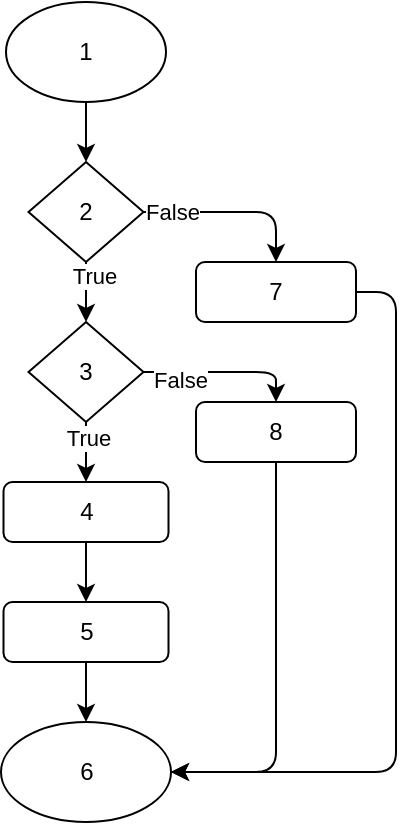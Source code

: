 <mxfile>
    <diagram id="khYlVmTP8MsRO75h5QsF" name="Page-1">
        <mxGraphModel dx="825" dy="779" grid="1" gridSize="10" guides="1" tooltips="1" connect="1" arrows="1" fold="1" page="1" pageScale="1" pageWidth="827" pageHeight="1169" math="0" shadow="0">
            <root>
                <mxCell id="0"/>
                <mxCell id="1" parent="0"/>
                <mxCell id="11" style="edgeStyle=none;html=1;entryX=0.5;entryY=0;entryDx=0;entryDy=0;" parent="1" source="2" target="3" edge="1">
                    <mxGeometry relative="1" as="geometry"/>
                </mxCell>
                <mxCell id="2" value="1" style="ellipse;whiteSpace=wrap;html=1;" parent="1" vertex="1">
                    <mxGeometry x="25" y="20" width="80" height="50" as="geometry"/>
                </mxCell>
                <mxCell id="12" style="edgeStyle=none;html=1;entryX=0.5;entryY=0;entryDx=0;entryDy=0;" parent="1" source="3" target="5" edge="1">
                    <mxGeometry relative="1" as="geometry"/>
                </mxCell>
                <mxCell id="20" value="True" style="edgeLabel;html=1;align=center;verticalAlign=middle;resizable=0;points=[];" parent="12" vertex="1" connectable="0">
                    <mxGeometry x="-0.519" y="4" relative="1" as="geometry">
                        <mxPoint as="offset"/>
                    </mxGeometry>
                </mxCell>
                <mxCell id="19" style="edgeStyle=none;html=1;entryX=0.5;entryY=0;entryDx=0;entryDy=0;" parent="1" source="3" target="9" edge="1">
                    <mxGeometry relative="1" as="geometry">
                        <Array as="points">
                            <mxPoint x="160" y="125"/>
                        </Array>
                    </mxGeometry>
                </mxCell>
                <mxCell id="23" value="False" style="edgeLabel;html=1;align=center;verticalAlign=middle;resizable=0;points=[];" parent="19" vertex="1" connectable="0">
                    <mxGeometry x="-0.846" y="1" relative="1" as="geometry">
                        <mxPoint x="7" y="1" as="offset"/>
                    </mxGeometry>
                </mxCell>
                <mxCell id="3" value="2" style="rhombus;whiteSpace=wrap;html=1;" parent="1" vertex="1">
                    <mxGeometry x="36.25" y="100" width="57.5" height="50" as="geometry"/>
                </mxCell>
                <mxCell id="13" style="edgeStyle=none;html=1;entryX=0.5;entryY=0;entryDx=0;entryDy=0;" parent="1" source="5" target="6" edge="1">
                    <mxGeometry relative="1" as="geometry"/>
                </mxCell>
                <mxCell id="21" value="True" style="edgeLabel;html=1;align=center;verticalAlign=middle;resizable=0;points=[];" parent="13" vertex="1" connectable="0">
                    <mxGeometry x="-0.47" y="1" relative="1" as="geometry">
                        <mxPoint as="offset"/>
                    </mxGeometry>
                </mxCell>
                <mxCell id="18" style="edgeStyle=none;html=1;entryX=0.5;entryY=0;entryDx=0;entryDy=0;" parent="1" source="5" target="10" edge="1">
                    <mxGeometry relative="1" as="geometry">
                        <Array as="points">
                            <mxPoint x="160" y="205"/>
                        </Array>
                    </mxGeometry>
                </mxCell>
                <mxCell id="22" value="False" style="edgeLabel;html=1;align=center;verticalAlign=middle;resizable=0;points=[];" parent="18" vertex="1" connectable="0">
                    <mxGeometry x="-0.566" y="-4" relative="1" as="geometry">
                        <mxPoint as="offset"/>
                    </mxGeometry>
                </mxCell>
                <mxCell id="5" value="3" style="rhombus;whiteSpace=wrap;html=1;" parent="1" vertex="1">
                    <mxGeometry x="36.25" y="180" width="57.5" height="50" as="geometry"/>
                </mxCell>
                <mxCell id="14" style="edgeStyle=none;html=1;entryX=0.5;entryY=0;entryDx=0;entryDy=0;" parent="1" source="6" target="7" edge="1">
                    <mxGeometry relative="1" as="geometry"/>
                </mxCell>
                <mxCell id="6" value="4" style="rounded=1;whiteSpace=wrap;html=1;" parent="1" vertex="1">
                    <mxGeometry x="23.75" y="260" width="82.5" height="30" as="geometry"/>
                </mxCell>
                <mxCell id="15" style="edgeStyle=none;html=1;entryX=0.5;entryY=0;entryDx=0;entryDy=0;" parent="1" source="7" target="8" edge="1">
                    <mxGeometry relative="1" as="geometry"/>
                </mxCell>
                <mxCell id="7" value="5" style="rounded=1;whiteSpace=wrap;html=1;" parent="1" vertex="1">
                    <mxGeometry x="23.75" y="320" width="82.5" height="30" as="geometry"/>
                </mxCell>
                <mxCell id="8" value="6" style="ellipse;whiteSpace=wrap;html=1;" parent="1" vertex="1">
                    <mxGeometry x="22.5" y="380" width="85" height="50" as="geometry"/>
                </mxCell>
                <mxCell id="17" style="edgeStyle=none;html=1;entryX=1;entryY=0.5;entryDx=0;entryDy=0;" parent="1" source="9" target="8" edge="1">
                    <mxGeometry relative="1" as="geometry">
                        <Array as="points">
                            <mxPoint x="220" y="165"/>
                            <mxPoint x="220" y="405"/>
                        </Array>
                    </mxGeometry>
                </mxCell>
                <mxCell id="9" value="7" style="rounded=1;whiteSpace=wrap;html=1;" parent="1" vertex="1">
                    <mxGeometry x="120" y="150" width="80" height="30" as="geometry"/>
                </mxCell>
                <mxCell id="16" style="edgeStyle=none;html=1;entryX=1;entryY=0.5;entryDx=0;entryDy=0;" parent="1" source="10" target="8" edge="1">
                    <mxGeometry relative="1" as="geometry">
                        <mxPoint x="310" y="640.0" as="targetPoint"/>
                        <Array as="points">
                            <mxPoint x="160" y="405"/>
                        </Array>
                    </mxGeometry>
                </mxCell>
                <mxCell id="10" value="8" style="rounded=1;whiteSpace=wrap;html=1;" parent="1" vertex="1">
                    <mxGeometry x="120" y="220" width="80" height="30" as="geometry"/>
                </mxCell>
            </root>
        </mxGraphModel>
    </diagram>
</mxfile>
